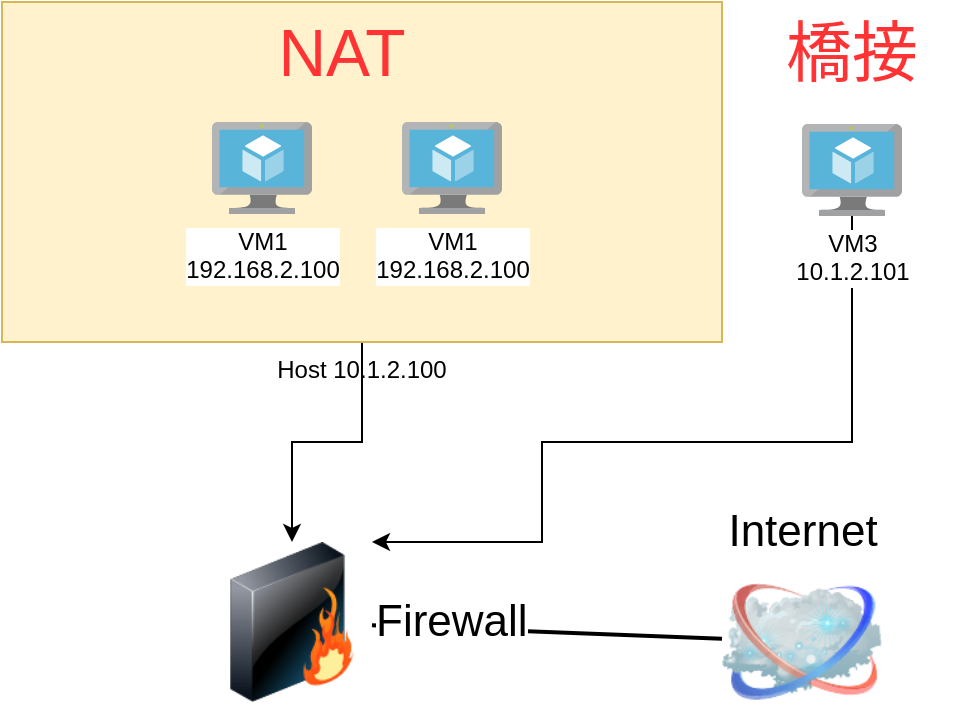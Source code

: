 <mxfile version="22.0.3" type="device">
  <diagram name="Page-1" id="55a83fd1-7818-8e21-69c5-c3457e3827bb">
    <mxGraphModel dx="1432" dy="842" grid="1" gridSize="10" guides="1" tooltips="1" connect="1" arrows="1" fold="1" page="1" pageScale="1" pageWidth="1100" pageHeight="850" background="none" math="0" shadow="0">
      <root>
        <mxCell id="0" />
        <mxCell id="1" parent="0" />
        <mxCell id="-uzS7G7F988NouSXs-7I-8" style="edgeStyle=orthogonalEdgeStyle;rounded=0;orthogonalLoop=1;jettySize=auto;html=1;" edge="1" parent="1" source="-uzS7G7F988NouSXs-7I-6" target="69ecfefc5c41e42c-3">
          <mxGeometry relative="1" as="geometry" />
        </mxCell>
        <mxCell id="-uzS7G7F988NouSXs-7I-6" value="Host 10.1.2.100&lt;br&gt;" style="rounded=0;whiteSpace=wrap;html=1;fillColor=#fff2cc;strokeColor=#d6b656;labelPosition=center;verticalLabelPosition=bottom;align=center;verticalAlign=top;" vertex="1" parent="1">
          <mxGeometry x="30" y="20" width="360" height="170" as="geometry" />
        </mxCell>
        <mxCell id="69ecfefc5c41e42c-2" value="Internet" style="image;html=1;labelBackgroundColor=#ffffff;image=img/lib/clip_art/networking/Cloud_128x128.png;rounded=1;shadow=0;comic=0;strokeWidth=2;fontSize=22;labelPosition=center;verticalLabelPosition=top;align=center;verticalAlign=bottom;" parent="1" vertex="1">
          <mxGeometry x="390" y="300" width="80" height="80" as="geometry" />
        </mxCell>
        <mxCell id="69ecfefc5c41e42c-19" style="edgeStyle=none;rounded=0;html=1;labelBackgroundColor=none;endArrow=none;strokeWidth=2;fontFamily=Verdana;fontSize=22" parent="1" source="69ecfefc5c41e42c-3" target="69ecfefc5c41e42c-2" edge="1">
          <mxGeometry relative="1" as="geometry" />
        </mxCell>
        <mxCell id="69ecfefc5c41e42c-3" value="Firewall" style="image;html=1;labelBackgroundColor=#ffffff;image=img/lib/clip_art/networking/Firewall_128x128.png;rounded=1;shadow=0;comic=0;strokeWidth=2;fontSize=22;labelPosition=right;verticalLabelPosition=middle;align=left;verticalAlign=middle;" parent="1" vertex="1">
          <mxGeometry x="135" y="290" width="80" height="80" as="geometry" />
        </mxCell>
        <mxCell id="-uzS7G7F988NouSXs-7I-4" value="VM1&lt;br&gt;192.168.2.100" style="image;sketch=0;aspect=fixed;html=1;points=[];align=center;fontSize=12;image=img/lib/mscae/Virtual_Machine.svg;" vertex="1" parent="1">
          <mxGeometry x="135" y="80" width="50" height="46" as="geometry" />
        </mxCell>
        <mxCell id="-uzS7G7F988NouSXs-7I-5" value="VM1&lt;br&gt;192.168.2.100" style="image;sketch=0;aspect=fixed;html=1;points=[];align=center;fontSize=12;image=img/lib/mscae/Virtual_Machine.svg;" vertex="1" parent="1">
          <mxGeometry x="230" y="80" width="50" height="46" as="geometry" />
        </mxCell>
        <mxCell id="-uzS7G7F988NouSXs-7I-9" style="edgeStyle=orthogonalEdgeStyle;rounded=0;orthogonalLoop=1;jettySize=auto;html=1;" edge="1" parent="1" source="-uzS7G7F988NouSXs-7I-7" target="69ecfefc5c41e42c-3">
          <mxGeometry relative="1" as="geometry">
            <Array as="points">
              <mxPoint x="455" y="240" />
              <mxPoint x="300" y="240" />
              <mxPoint x="300" y="290" />
            </Array>
          </mxGeometry>
        </mxCell>
        <mxCell id="-uzS7G7F988NouSXs-7I-7" value="VM3&lt;br&gt;10.1.2.101" style="image;sketch=0;aspect=fixed;html=1;points=[];align=center;fontSize=12;image=img/lib/mscae/Virtual_Machine.svg;" vertex="1" parent="1">
          <mxGeometry x="430" y="81" width="50" height="46" as="geometry" />
        </mxCell>
        <mxCell id="-uzS7G7F988NouSXs-7I-10" value="NAT" style="text;strokeColor=none;align=center;fillColor=none;html=1;verticalAlign=middle;whiteSpace=wrap;rounded=0;fontColor=#FF3333;fontSize=33;" vertex="1" parent="1">
          <mxGeometry x="170" y="30" width="60" height="30" as="geometry" />
        </mxCell>
        <mxCell id="-uzS7G7F988NouSXs-7I-13" value="橋接" style="text;strokeColor=none;align=center;fillColor=none;html=1;verticalAlign=middle;whiteSpace=wrap;rounded=0;fontColor=#FF3333;fontSize=33;" vertex="1" parent="1">
          <mxGeometry x="405" y="30" width="100" height="30" as="geometry" />
        </mxCell>
      </root>
    </mxGraphModel>
  </diagram>
</mxfile>
